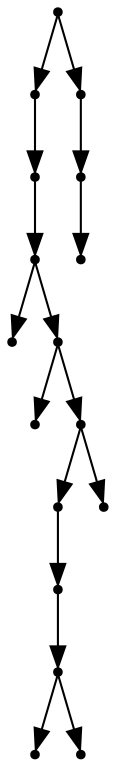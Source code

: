 digraph {
  16 [shape=point];
  12 [shape=point];
  11 [shape=point];
  10 [shape=point];
  0 [shape=point];
  9 [shape=point];
  1 [shape=point];
  8 [shape=point];
  6 [shape=point];
  5 [shape=point];
  4 [shape=point];
  2 [shape=point];
  3 [shape=point];
  7 [shape=point];
  15 [shape=point];
  14 [shape=point];
  13 [shape=point];
16 -> 12;
12 -> 11;
11 -> 10;
10 -> 0;
10 -> 9;
9 -> 1;
9 -> 8;
8 -> 6;
6 -> 5;
5 -> 4;
4 -> 2;
4 -> 3;
8 -> 7;
16 -> 15;
15 -> 14;
14 -> 13;
}
